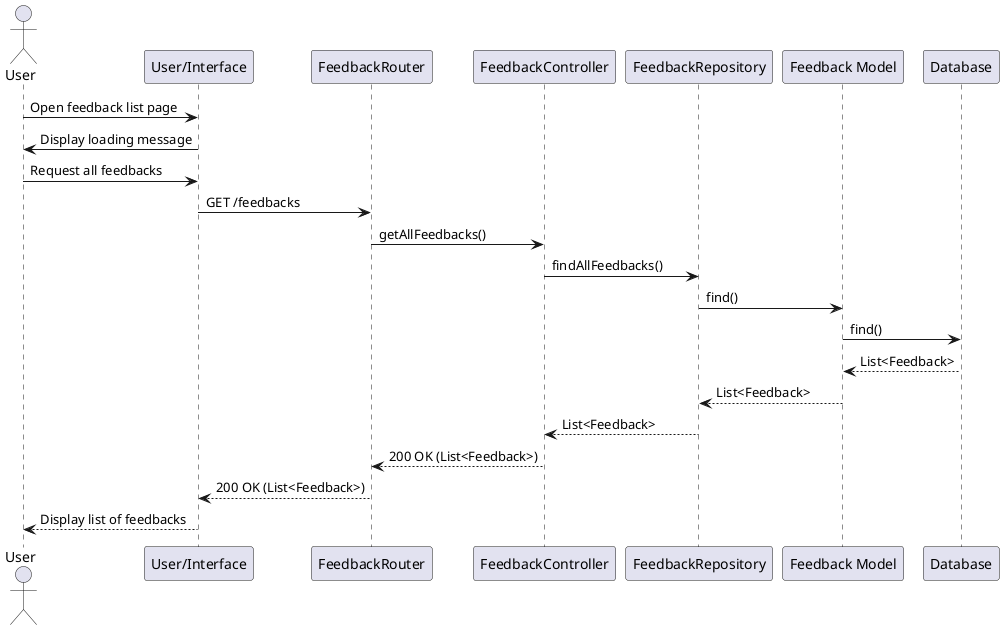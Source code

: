 @startuml
actor User
participant "User/Interface" as UI
participant "FeedbackRouter" as Router
participant "FeedbackController" as Controller
participant "FeedbackRepository" as Repository
participant "Feedback Model" as Model
participant "Database" as DB

User -> UI: Open feedback list page
UI -> User: Display loading message

User -> UI: Request all feedbacks
UI -> Router: GET /feedbacks
Router -> Controller: getAllFeedbacks()
Controller -> Repository: findAllFeedbacks()
Repository -> Model: find()
Model -> DB: find()
DB --> Model: List<Feedback>
Model --> Repository: List<Feedback>
Repository --> Controller: List<Feedback>
Controller --> Router: 200 OK (List<Feedback>)
Router --> UI: 200 OK (List<Feedback>)
UI --> User: Display list of feedbacks
@enduml
